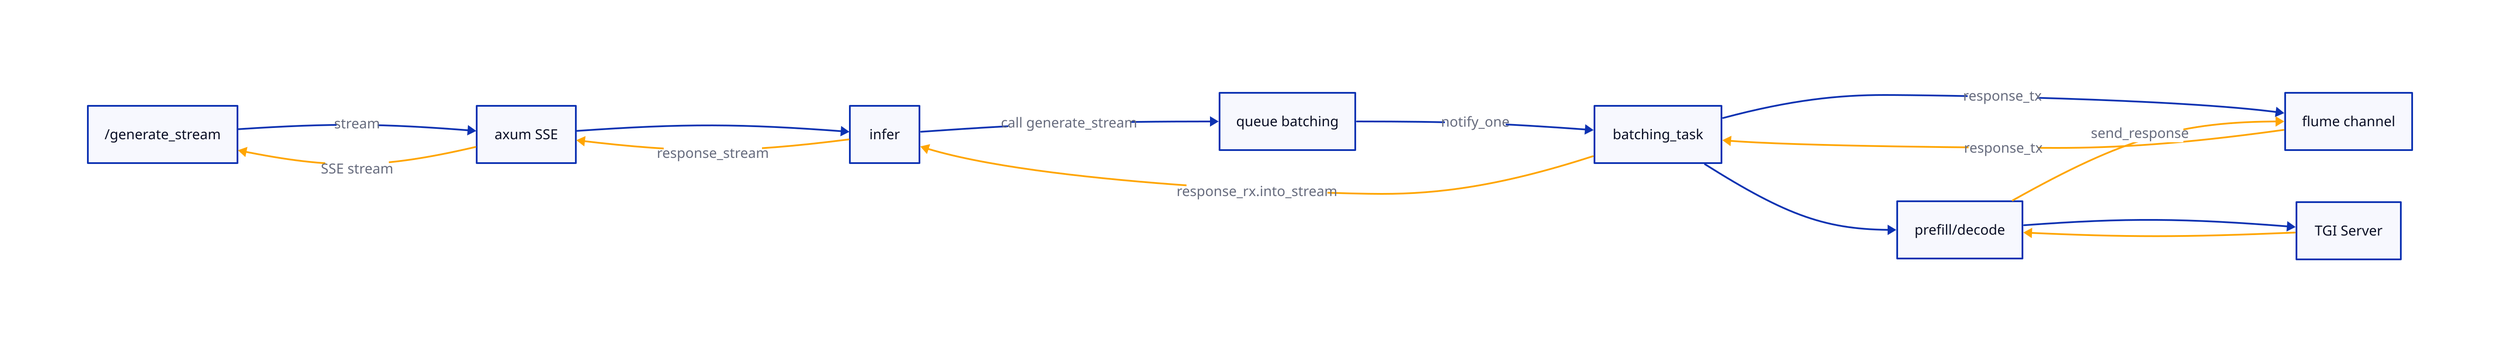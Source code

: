 direction: right

/generate_stream -> axum SSE:stream

axum SSE -> infer

infer -> queue batching:call generate_stream

queue batching -> batching_task:notify_one

batching_task -> flume channel:response_tx

batching_task -> prefill/decode

prefill/decode -> TGI Server

TGI Server -> prefill/decode {
  style: {
    stroke: orange
  }
}

prefill/decode -> flume channel:send_response {
  style: {
    stroke: orange
  }
}

flume channel -> batching_task:response_tx {
  style: {
    stroke: orange
  }
}

batching_task -> infer:response_rx.into_stream {
  style: {
    stroke: orange
  }
}

infer -> axum SSE:response_stream {
  style: {
    stroke: orange
  }
}

axum SSE -> /generate_stream:SSE stream {
  style: {
    stroke: orange
  }
}
